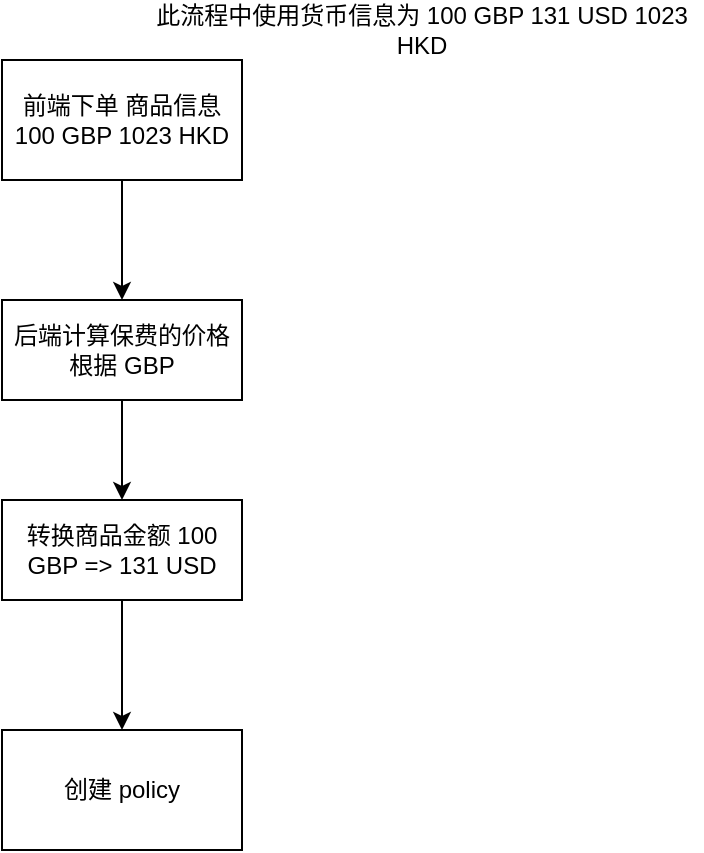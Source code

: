 <mxfile version="21.6.2" type="github">
  <diagram id="C5RBs43oDa-KdzZeNtuy" name="Page-1">
    <mxGraphModel dx="1434" dy="828" grid="1" gridSize="10" guides="1" tooltips="1" connect="1" arrows="1" fold="1" page="1" pageScale="1" pageWidth="827" pageHeight="1169" math="0" shadow="0">
      <root>
        <mxCell id="WIyWlLk6GJQsqaUBKTNV-0" />
        <mxCell id="WIyWlLk6GJQsqaUBKTNV-1" parent="WIyWlLk6GJQsqaUBKTNV-0" />
        <mxCell id="iwOR7gnDHlBaH8Aw310Z-0" value="此流程中使用货币信息为 100 GBP 131 USD 1023 HKD" style="text;html=1;strokeColor=none;fillColor=none;align=center;verticalAlign=middle;whiteSpace=wrap;rounded=0;" vertex="1" parent="WIyWlLk6GJQsqaUBKTNV-1">
          <mxGeometry x="190" y="70" width="280" height="30" as="geometry" />
        </mxCell>
        <mxCell id="iwOR7gnDHlBaH8Aw310Z-1" value="前端下单 商品信息 100 GBP 1023 HKD" style="rounded=0;whiteSpace=wrap;html=1;" vertex="1" parent="WIyWlLk6GJQsqaUBKTNV-1">
          <mxGeometry x="120" y="100" width="120" height="60" as="geometry" />
        </mxCell>
        <mxCell id="iwOR7gnDHlBaH8Aw310Z-2" value="" style="endArrow=classic;html=1;rounded=0;exitX=0.5;exitY=1;exitDx=0;exitDy=0;entryX=0.5;entryY=0;entryDx=0;entryDy=0;" edge="1" parent="WIyWlLk6GJQsqaUBKTNV-1" source="iwOR7gnDHlBaH8Aw310Z-1" target="iwOR7gnDHlBaH8Aw310Z-3">
          <mxGeometry width="50" height="50" relative="1" as="geometry">
            <mxPoint x="390" y="260" as="sourcePoint" />
            <mxPoint x="180" y="210" as="targetPoint" />
          </mxGeometry>
        </mxCell>
        <mxCell id="iwOR7gnDHlBaH8Aw310Z-7" style="edgeStyle=orthogonalEdgeStyle;rounded=0;orthogonalLoop=1;jettySize=auto;html=1;" edge="1" parent="WIyWlLk6GJQsqaUBKTNV-1" source="iwOR7gnDHlBaH8Aw310Z-3" target="iwOR7gnDHlBaH8Aw310Z-6">
          <mxGeometry relative="1" as="geometry" />
        </mxCell>
        <mxCell id="iwOR7gnDHlBaH8Aw310Z-3" value="后端计算保费的价格根据 GBP" style="rounded=0;whiteSpace=wrap;html=1;" vertex="1" parent="WIyWlLk6GJQsqaUBKTNV-1">
          <mxGeometry x="120" y="220" width="120" height="50" as="geometry" />
        </mxCell>
        <mxCell id="iwOR7gnDHlBaH8Aw310Z-9" value="" style="edgeStyle=orthogonalEdgeStyle;rounded=0;orthogonalLoop=1;jettySize=auto;html=1;" edge="1" parent="WIyWlLk6GJQsqaUBKTNV-1" source="iwOR7gnDHlBaH8Aw310Z-6" target="iwOR7gnDHlBaH8Aw310Z-8">
          <mxGeometry relative="1" as="geometry" />
        </mxCell>
        <mxCell id="iwOR7gnDHlBaH8Aw310Z-6" value="转换商品金额 100 GBP =&amp;gt; 131 USD" style="rounded=0;whiteSpace=wrap;html=1;" vertex="1" parent="WIyWlLk6GJQsqaUBKTNV-1">
          <mxGeometry x="120" y="320" width="120" height="50" as="geometry" />
        </mxCell>
        <mxCell id="iwOR7gnDHlBaH8Aw310Z-8" value="创建 policy" style="whiteSpace=wrap;html=1;rounded=0;" vertex="1" parent="WIyWlLk6GJQsqaUBKTNV-1">
          <mxGeometry x="120" y="435" width="120" height="60" as="geometry" />
        </mxCell>
      </root>
    </mxGraphModel>
  </diagram>
</mxfile>
